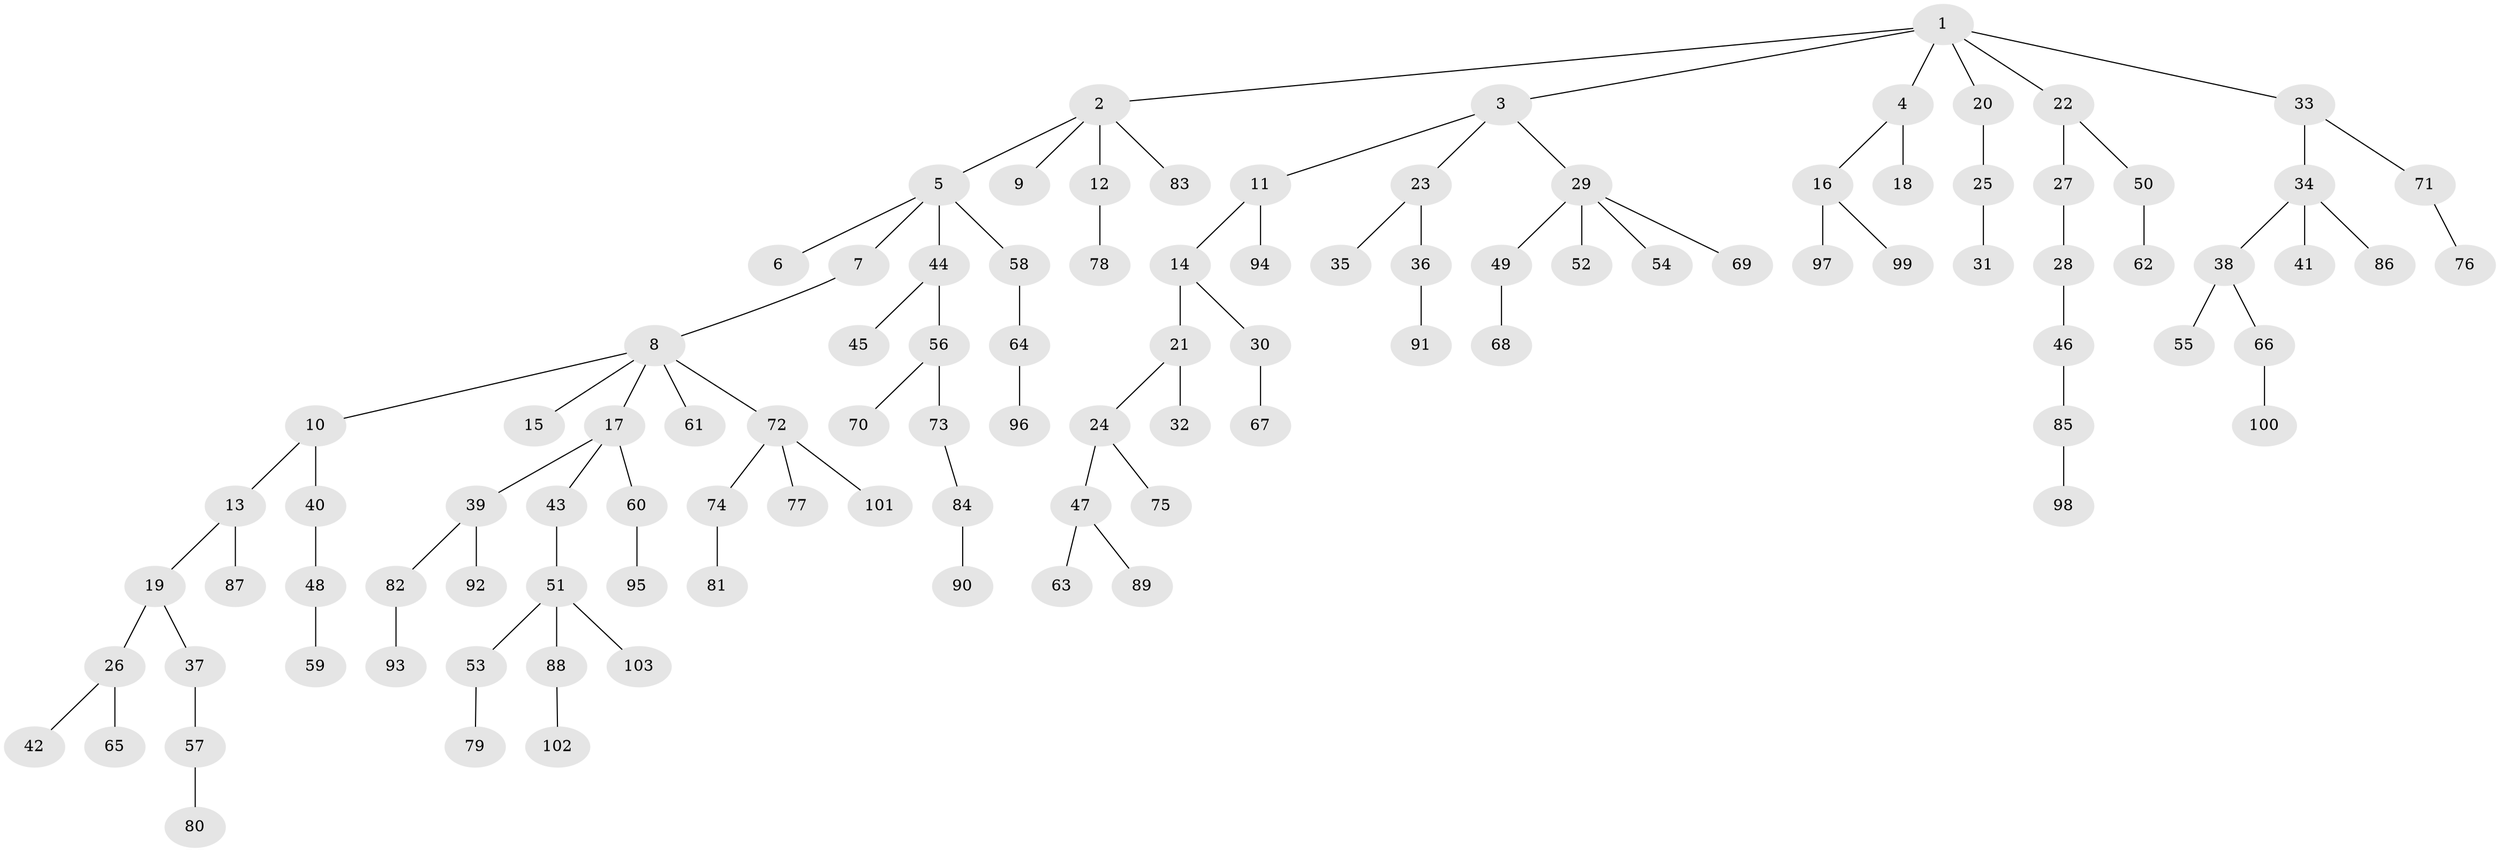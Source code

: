 // Generated by graph-tools (version 1.1) at 2025/36/03/09/25 02:36:35]
// undirected, 103 vertices, 102 edges
graph export_dot {
graph [start="1"]
  node [color=gray90,style=filled];
  1;
  2;
  3;
  4;
  5;
  6;
  7;
  8;
  9;
  10;
  11;
  12;
  13;
  14;
  15;
  16;
  17;
  18;
  19;
  20;
  21;
  22;
  23;
  24;
  25;
  26;
  27;
  28;
  29;
  30;
  31;
  32;
  33;
  34;
  35;
  36;
  37;
  38;
  39;
  40;
  41;
  42;
  43;
  44;
  45;
  46;
  47;
  48;
  49;
  50;
  51;
  52;
  53;
  54;
  55;
  56;
  57;
  58;
  59;
  60;
  61;
  62;
  63;
  64;
  65;
  66;
  67;
  68;
  69;
  70;
  71;
  72;
  73;
  74;
  75;
  76;
  77;
  78;
  79;
  80;
  81;
  82;
  83;
  84;
  85;
  86;
  87;
  88;
  89;
  90;
  91;
  92;
  93;
  94;
  95;
  96;
  97;
  98;
  99;
  100;
  101;
  102;
  103;
  1 -- 2;
  1 -- 3;
  1 -- 4;
  1 -- 20;
  1 -- 22;
  1 -- 33;
  2 -- 5;
  2 -- 9;
  2 -- 12;
  2 -- 83;
  3 -- 11;
  3 -- 23;
  3 -- 29;
  4 -- 16;
  4 -- 18;
  5 -- 6;
  5 -- 7;
  5 -- 44;
  5 -- 58;
  7 -- 8;
  8 -- 10;
  8 -- 15;
  8 -- 17;
  8 -- 61;
  8 -- 72;
  10 -- 13;
  10 -- 40;
  11 -- 14;
  11 -- 94;
  12 -- 78;
  13 -- 19;
  13 -- 87;
  14 -- 21;
  14 -- 30;
  16 -- 97;
  16 -- 99;
  17 -- 39;
  17 -- 43;
  17 -- 60;
  19 -- 26;
  19 -- 37;
  20 -- 25;
  21 -- 24;
  21 -- 32;
  22 -- 27;
  22 -- 50;
  23 -- 35;
  23 -- 36;
  24 -- 47;
  24 -- 75;
  25 -- 31;
  26 -- 42;
  26 -- 65;
  27 -- 28;
  28 -- 46;
  29 -- 49;
  29 -- 52;
  29 -- 54;
  29 -- 69;
  30 -- 67;
  33 -- 34;
  33 -- 71;
  34 -- 38;
  34 -- 41;
  34 -- 86;
  36 -- 91;
  37 -- 57;
  38 -- 55;
  38 -- 66;
  39 -- 82;
  39 -- 92;
  40 -- 48;
  43 -- 51;
  44 -- 45;
  44 -- 56;
  46 -- 85;
  47 -- 63;
  47 -- 89;
  48 -- 59;
  49 -- 68;
  50 -- 62;
  51 -- 53;
  51 -- 88;
  51 -- 103;
  53 -- 79;
  56 -- 70;
  56 -- 73;
  57 -- 80;
  58 -- 64;
  60 -- 95;
  64 -- 96;
  66 -- 100;
  71 -- 76;
  72 -- 74;
  72 -- 77;
  72 -- 101;
  73 -- 84;
  74 -- 81;
  82 -- 93;
  84 -- 90;
  85 -- 98;
  88 -- 102;
}
